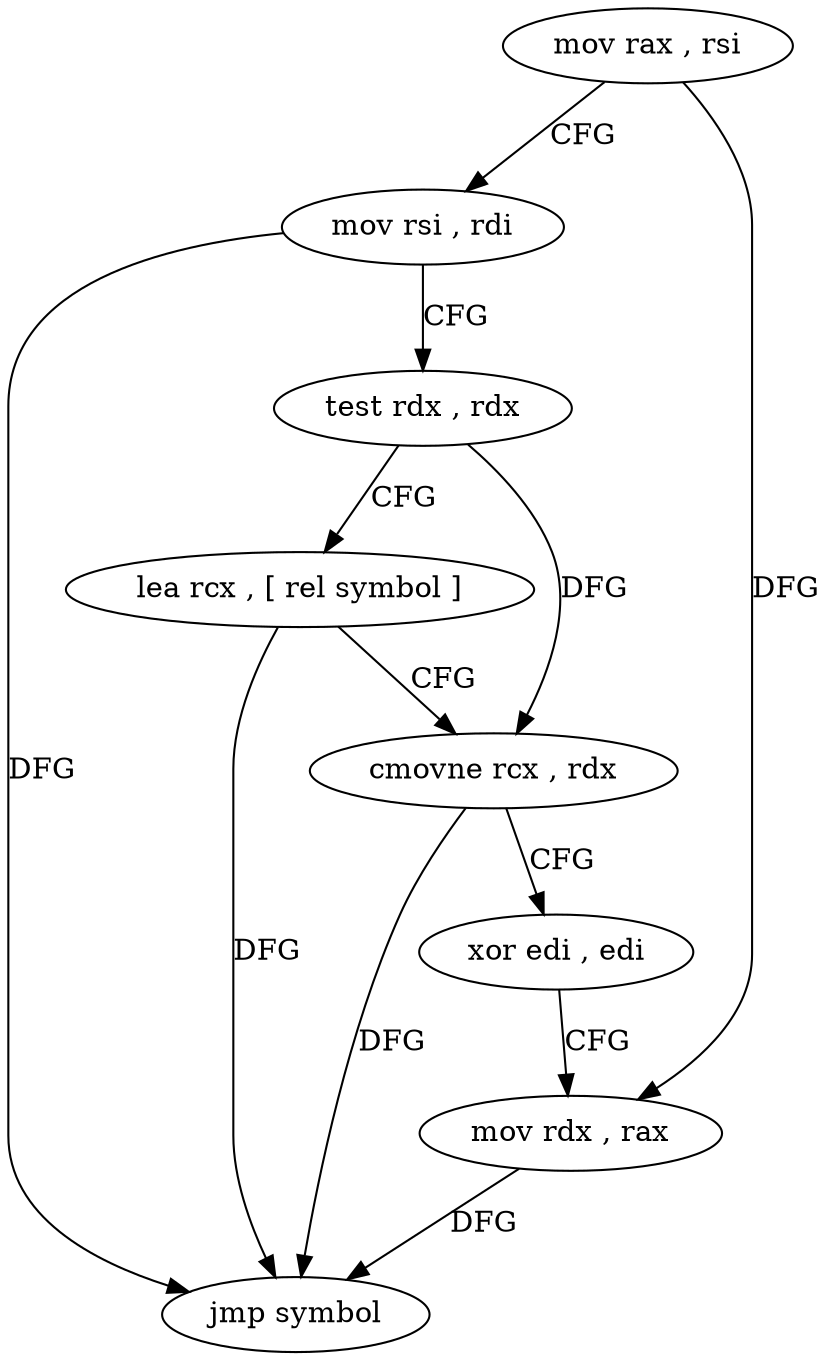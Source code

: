 digraph "func" {
"174480" [label = "mov rax , rsi" ]
"174483" [label = "mov rsi , rdi" ]
"174486" [label = "test rdx , rdx" ]
"174489" [label = "lea rcx , [ rel symbol ]" ]
"174496" [label = "cmovne rcx , rdx" ]
"174500" [label = "xor edi , edi" ]
"174502" [label = "mov rdx , rax" ]
"174505" [label = "jmp symbol" ]
"174480" -> "174483" [ label = "CFG" ]
"174480" -> "174502" [ label = "DFG" ]
"174483" -> "174486" [ label = "CFG" ]
"174483" -> "174505" [ label = "DFG" ]
"174486" -> "174489" [ label = "CFG" ]
"174486" -> "174496" [ label = "DFG" ]
"174489" -> "174496" [ label = "CFG" ]
"174489" -> "174505" [ label = "DFG" ]
"174496" -> "174500" [ label = "CFG" ]
"174496" -> "174505" [ label = "DFG" ]
"174500" -> "174502" [ label = "CFG" ]
"174502" -> "174505" [ label = "DFG" ]
}
